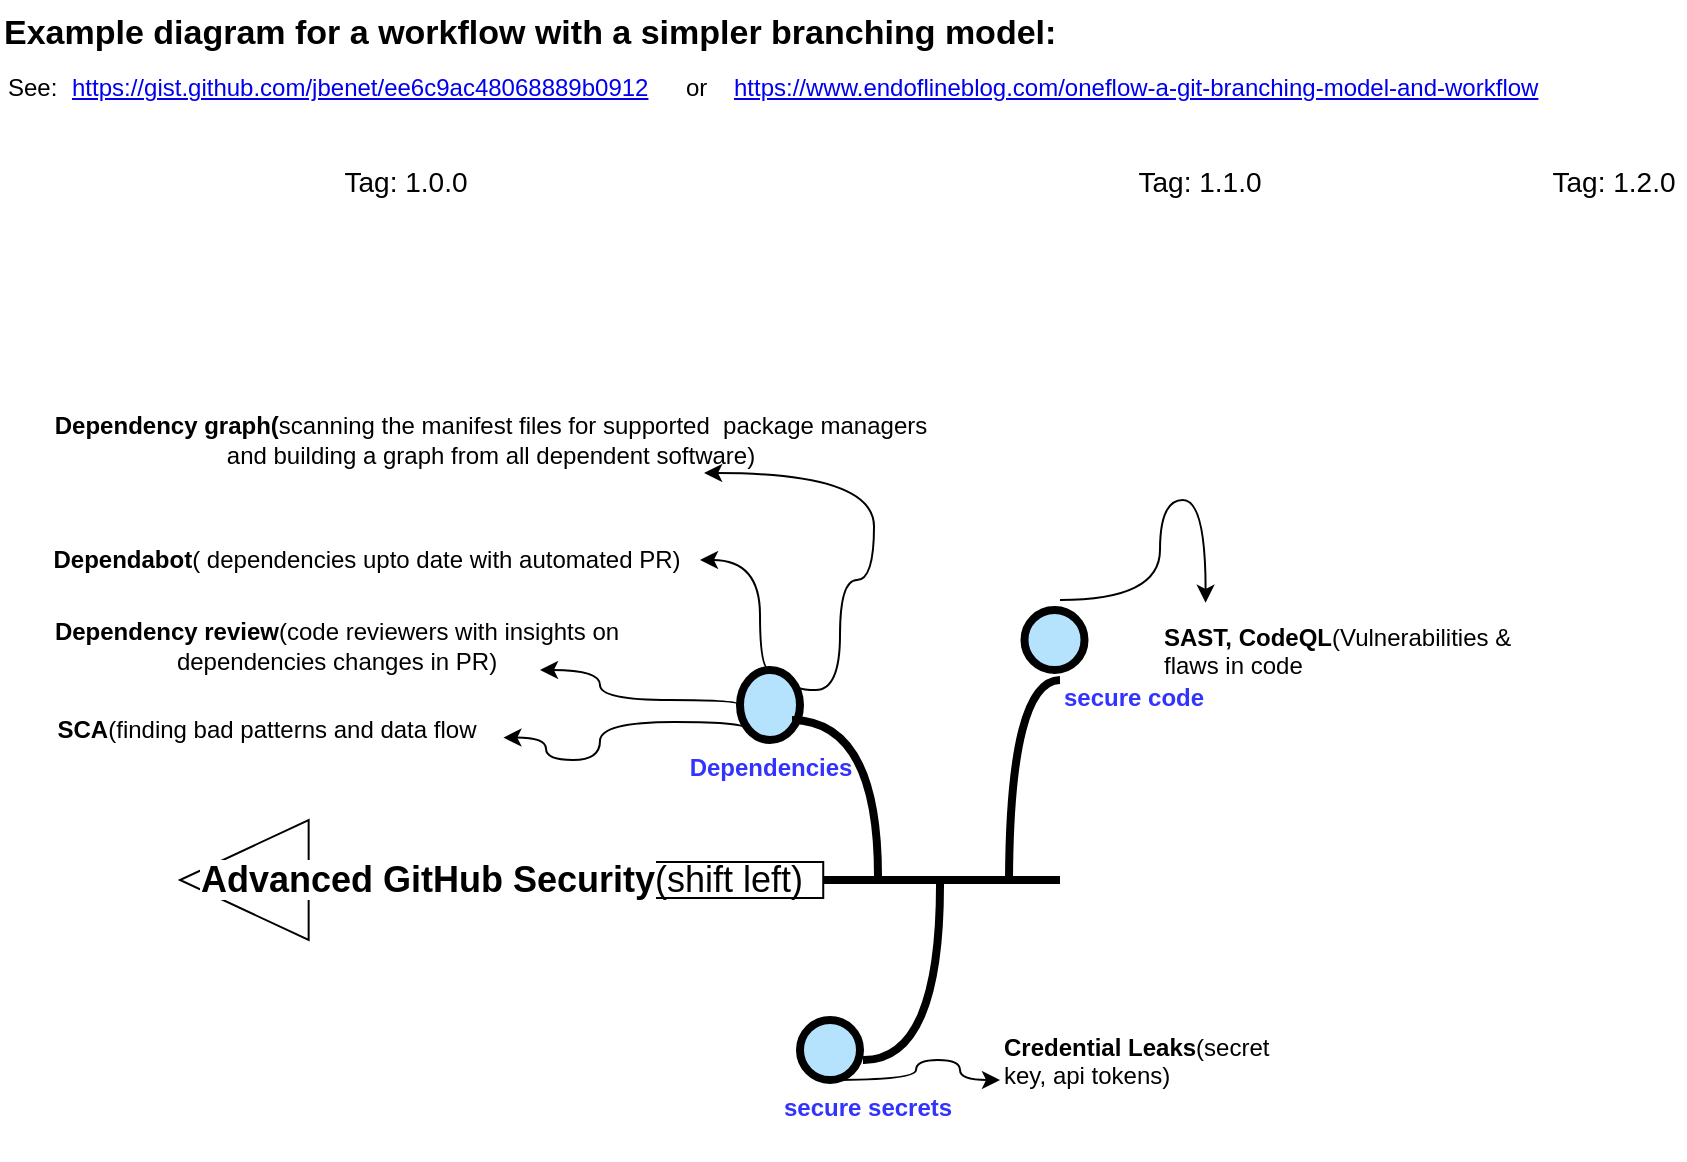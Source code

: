 <mxfile version="14.6.10" type="github">
  <diagram id="yPxyJZ8AM_hMuL3Unpa9" name="simple gitflow">
    <mxGraphModel dx="1028" dy="580" grid="1" gridSize="10" guides="1" tooltips="1" connect="1" arrows="1" fold="1" page="1" pageScale="1" pageWidth="1100" pageHeight="850" math="0" shadow="0">
      <root>
        <mxCell id="0" />
        <mxCell id="1" parent="0" />
        <UserObject label="Example diagram for a workflow with a simpler branching model:" link="https://nvie.com/posts/a-successful-git-branching-model/" id="9hBKPDzoitwpIBdzFDQ7-6">
          <mxCell style="text;whiteSpace=wrap;html=1;fontStyle=1;fontSize=17;" parent="1" vertex="1">
            <mxGeometry x="90" y="60" width="542.25" height="30" as="geometry" />
          </mxCell>
        </UserObject>
        <UserObject label="&lt;a href=&quot;https://gist.github.com/jbenet/ee6c9ac48068889b0912&quot;&gt;https://gist.github.com/jbenet/ee6c9ac48068889b0912&lt;/a&gt;" link="https://gist.github.com/jbenet/ee6c9ac48068889b0912" id="9hBKPDzoitwpIBdzFDQ7-8">
          <mxCell style="text;whiteSpace=wrap;html=1;" parent="1" vertex="1">
            <mxGeometry x="124.25" y="90" width="298" height="20" as="geometry" />
          </mxCell>
        </UserObject>
        <UserObject label="See:" link="https://nvie.com/posts/a-successful-git-branching-model/" id="9hBKPDzoitwpIBdzFDQ7-10">
          <mxCell style="text;whiteSpace=wrap;html=1;" parent="1" vertex="1">
            <mxGeometry x="91.5" y="90" width="32.75" height="20" as="geometry" />
          </mxCell>
        </UserObject>
        <mxCell id="9hBKPDzoitwpIBdzFDQ7-41" value="" style="edgeStyle=orthogonalEdgeStyle;curved=1;rounded=0;orthogonalLoop=1;jettySize=auto;html=1;endArrow=none;endFill=0;strokeWidth=4;fontFamily=Courier New;fontSize=16;" parent="1" target="9hBKPDzoitwpIBdzFDQ7-40" edge="1">
          <mxGeometry relative="1" as="geometry">
            <mxPoint x="594.5" y="180" as="sourcePoint" />
          </mxGeometry>
        </mxCell>
        <mxCell id="9hBKPDzoitwpIBdzFDQ7-56" value="" style="edgeStyle=orthogonalEdgeStyle;curved=1;rounded=0;orthogonalLoop=1;jettySize=auto;html=1;endArrow=none;endFill=0;strokeWidth=4;fontFamily=Courier New;fontSize=16;" parent="1" target="9hBKPDzoitwpIBdzFDQ7-55" edge="1">
          <mxGeometry relative="1" as="geometry">
            <mxPoint x="809" y="180" as="sourcePoint" />
          </mxGeometry>
        </mxCell>
        <mxCell id="9hBKPDzoitwpIBdzFDQ7-31" style="edgeStyle=orthogonalEdgeStyle;curved=1;rounded=0;html=1;exitX=1;exitY=0.5;exitPerimeter=0;entryX=0;entryY=0.5;entryPerimeter=0;endArrow=none;endFill=0;jettySize=auto;orthogonalLoop=1;strokeWidth=4;fontSize=15;" parent="1" target="9hBKPDzoitwpIBdzFDQ7-34" edge="1">
          <mxGeometry relative="1" as="geometry">
            <mxPoint x="449.5" y="260" as="sourcePoint" />
          </mxGeometry>
        </mxCell>
        <mxCell id="9hBKPDzoitwpIBdzFDQ7-39" value="Tag: 1.0.0" style="text;html=1;strokeColor=none;fillColor=none;align=center;verticalAlign=middle;whiteSpace=wrap;overflow=hidden;fontSize=14;" parent="1" vertex="1">
          <mxGeometry x="258.38" y="140" width="70" height="20" as="geometry" />
        </mxCell>
        <mxCell id="9hBKPDzoitwpIBdzFDQ7-44" value="Tag: 1.1.0" style="text;html=1;strokeColor=none;fillColor=none;align=center;verticalAlign=middle;whiteSpace=wrap;overflow=hidden;fontSize=14;" parent="1" vertex="1">
          <mxGeometry x="654.5" y="140" width="70" height="20" as="geometry" />
        </mxCell>
        <UserObject label="&lt;a href=&quot;https://www.endoflineblog.com/oneflow-a-git-branching-model-and-workflow&quot;&gt;https://www.endoflineblog.com/oneflow-a-git-branching-model-and-workflow&lt;/a&gt;" link="https://www.endoflineblog.com/oneflow-a-git-branching-model-and-workflow" id="9hBKPDzoitwpIBdzFDQ7-45">
          <mxCell style="text;whiteSpace=wrap;html=1;" parent="1" vertex="1">
            <mxGeometry x="454.5" y="90" width="413.75" height="20" as="geometry" />
          </mxCell>
        </UserObject>
        <UserObject label="or" link="https://nvie.com/posts/a-successful-git-branching-model/" id="9hBKPDzoitwpIBdzFDQ7-46">
          <mxCell style="text;whiteSpace=wrap;html=1;" parent="1" vertex="1">
            <mxGeometry x="430.62" y="90" width="11.63" height="20" as="geometry" />
          </mxCell>
        </UserObject>
        <mxCell id="9hBKPDzoitwpIBdzFDQ7-60" value="Tag: 1.2.0" style="text;html=1;strokeColor=none;fillColor=none;align=center;verticalAlign=middle;whiteSpace=wrap;overflow=hidden;fontSize=14;" parent="1" vertex="1">
          <mxGeometry x="862.25" y="140" width="70" height="20" as="geometry" />
        </mxCell>
        <mxCell id="KQM4Reizt8oM2KdJNRwN-6" value="&lt;b&gt;&lt;font color=&quot;#3333ff&quot;&gt;Dependencies&lt;/font&gt;&lt;/b&gt;" style="verticalLabelPosition=bottom;verticalAlign=top;html=1;strokeWidth=4;shape=mxgraph.flowchart.on-page_reference;plain-blue;gradientColor=none;fillColor=#B5E3Fe;strokeColor=#000000;" vertex="1" parent="1">
          <mxGeometry x="460" y="395" width="30" height="35" as="geometry" />
        </mxCell>
        <mxCell id="KQM4Reizt8oM2KdJNRwN-7" style="edgeStyle=orthogonalEdgeStyle;curved=1;rounded=0;html=1;exitX=1;exitY=0.5;exitPerimeter=0;entryX=0;entryY=0.5;entryPerimeter=0;endArrow=none;endFill=0;jettySize=auto;orthogonalLoop=1;strokeWidth=4;fontSize=15;" edge="1" parent="1">
          <mxGeometry relative="1" as="geometry">
            <mxPoint x="486" y="420" as="sourcePoint" />
            <mxPoint x="529" y="500" as="targetPoint" />
          </mxGeometry>
        </mxCell>
        <mxCell id="KQM4Reizt8oM2KdJNRwN-8" value="" style="verticalLabelPosition=bottom;verticalAlign=top;html=1;strokeWidth=4;shape=mxgraph.flowchart.on-page_reference;plain-blue;gradientColor=none;fillColor=#B5E3Fe;strokeColor=#000000;" vertex="1" parent="1">
          <mxGeometry x="490" y="570" width="30" height="30" as="geometry" />
        </mxCell>
        <mxCell id="KQM4Reizt8oM2KdJNRwN-9" style="edgeStyle=orthogonalEdgeStyle;curved=1;rounded=0;html=1;exitX=1;exitY=0.5;exitPerimeter=0;endArrow=none;endFill=0;jettySize=auto;orthogonalLoop=1;strokeWidth=4;fontSize=15;" edge="1" parent="1">
          <mxGeometry relative="1" as="geometry">
            <mxPoint x="521.5" y="590" as="sourcePoint" />
            <mxPoint x="560" y="500" as="targetPoint" />
          </mxGeometry>
        </mxCell>
        <mxCell id="KQM4Reizt8oM2KdJNRwN-10" value="" style="verticalLabelPosition=bottom;verticalAlign=top;html=1;strokeWidth=4;shape=mxgraph.flowchart.on-page_reference;plain-blue;gradientColor=none;fillColor=#B5E3Fe;strokeColor=#000000;" vertex="1" parent="1">
          <mxGeometry x="602.25" y="365" width="30" height="30" as="geometry" />
        </mxCell>
        <mxCell id="KQM4Reizt8oM2KdJNRwN-15" style="edgeStyle=orthogonalEdgeStyle;curved=1;rounded=0;html=1;entryX=0;entryY=0.5;entryPerimeter=0;endArrow=none;endFill=0;jettySize=auto;orthogonalLoop=1;strokeWidth=4;fontSize=15;" edge="1" parent="1">
          <mxGeometry relative="1" as="geometry">
            <mxPoint x="620" y="400" as="sourcePoint" />
            <mxPoint x="594.5" y="500" as="targetPoint" />
          </mxGeometry>
        </mxCell>
        <mxCell id="KQM4Reizt8oM2KdJNRwN-17" value="&lt;b&gt;&lt;font color=&quot;#3333ff&quot;&gt;secure code&lt;/font&gt;&lt;/b&gt;" style="text;whiteSpace=wrap;html=1;" vertex="1" parent="1">
          <mxGeometry x="620" y="395" width="90" height="30" as="geometry" />
        </mxCell>
        <mxCell id="KQM4Reizt8oM2KdJNRwN-19" value="&lt;b&gt;&lt;font color=&quot;#3333ff&quot;&gt;secure secrets&lt;/font&gt;&lt;/b&gt;" style="text;whiteSpace=wrap;html=1;" vertex="1" parent="1">
          <mxGeometry x="480" y="600" width="100" height="40" as="geometry" />
        </mxCell>
        <mxCell id="KQM4Reizt8oM2KdJNRwN-22" value="&lt;b&gt;SCA&lt;/b&gt;(finding bad patterns and data flow" style="text;html=1;align=center;verticalAlign=middle;resizable=0;points=[];autosize=1;strokeColor=none;" vertex="1" parent="1">
          <mxGeometry x="108.25" y="415" width="230" height="20" as="geometry" />
        </mxCell>
        <mxCell id="KQM4Reizt8oM2KdJNRwN-24" value="" style="curved=1;endArrow=classic;html=1;rounded=0;edgeStyle=orthogonalEdgeStyle;exitX=0.5;exitY=0;exitDx=0;exitDy=0;exitPerimeter=0;" edge="1" parent="1" source="KQM4Reizt8oM2KdJNRwN-6">
          <mxGeometry width="50" height="50" relative="1" as="geometry">
            <mxPoint x="470" y="390" as="sourcePoint" />
            <mxPoint x="440" y="340" as="targetPoint" />
            <Array as="points">
              <mxPoint x="470" y="395" />
              <mxPoint x="470" y="340" />
            </Array>
          </mxGeometry>
        </mxCell>
        <mxCell id="KQM4Reizt8oM2KdJNRwN-25" value="&lt;b&gt;Dependabot&lt;/b&gt;(&amp;nbsp;dependencies upto date with automated PR)" style="text;html=1;align=center;verticalAlign=middle;resizable=0;points=[];autosize=1;strokeColor=none;" vertex="1" parent="1">
          <mxGeometry x="108.25" y="330" width="330" height="20" as="geometry" />
        </mxCell>
        <mxCell id="KQM4Reizt8oM2KdJNRwN-26" value="" style="curved=1;endArrow=classic;html=1;rounded=0;edgeStyle=orthogonalEdgeStyle;exitX=0.145;exitY=0.855;exitDx=0;exitDy=0;exitPerimeter=0;entryX=1.015;entryY=0.69;entryDx=0;entryDy=0;entryPerimeter=0;" edge="1" parent="1" source="KQM4Reizt8oM2KdJNRwN-6" target="KQM4Reizt8oM2KdJNRwN-22">
          <mxGeometry width="50" height="50" relative="1" as="geometry">
            <mxPoint x="390" y="490" as="sourcePoint" />
            <mxPoint x="360" y="440" as="targetPoint" />
            <Array as="points">
              <mxPoint x="390" y="421" />
              <mxPoint x="390" y="440" />
              <mxPoint x="363" y="440" />
            </Array>
          </mxGeometry>
        </mxCell>
        <mxCell id="KQM4Reizt8oM2KdJNRwN-27" value="" style="curved=1;endArrow=classic;html=1;rounded=0;edgeStyle=orthogonalEdgeStyle;exitX=0;exitY=0.5;exitDx=0;exitDy=0;exitPerimeter=0;" edge="1" parent="1" source="KQM4Reizt8oM2KdJNRwN-6">
          <mxGeometry width="50" height="50" relative="1" as="geometry">
            <mxPoint x="390" y="445" as="sourcePoint" />
            <mxPoint x="360" y="395" as="targetPoint" />
            <Array as="points">
              <mxPoint x="390" y="410" />
              <mxPoint x="390" y="395" />
            </Array>
          </mxGeometry>
        </mxCell>
        <mxCell id="KQM4Reizt8oM2KdJNRwN-28" value="&lt;b&gt;Dependency review&lt;/b&gt;(code reviewers with insights on &lt;br&gt;dependencies changes in PR)" style="text;html=1;align=center;verticalAlign=middle;resizable=0;points=[];autosize=1;strokeColor=none;" vertex="1" parent="1">
          <mxGeometry x="108.25" y="367.5" width="300" height="30" as="geometry" />
        </mxCell>
        <mxCell id="KQM4Reizt8oM2KdJNRwN-32" value="&lt;b&gt;Dependency graph(&lt;/b&gt;&lt;span style=&quot;text-align: left&quot;&gt;scanning the manifest files for supported&amp;nbsp; package managers &lt;br&gt;and building a graph from all dependent software)&lt;/span&gt;" style="text;html=1;align=center;verticalAlign=middle;resizable=0;points=[];autosize=1;strokeColor=none;" vertex="1" parent="1">
          <mxGeometry x="109.5" y="265" width="450" height="30" as="geometry" />
        </mxCell>
        <mxCell id="KQM4Reizt8oM2KdJNRwN-37" value="" style="edgeStyle=orthogonalEdgeStyle;rounded=0;html=1;jettySize=auto;orthogonalLoop=1;plain-blue;endArrow=none;endFill=0;strokeWidth=4;strokeColor=#000000;startArrow=none;" edge="1" parent="1" source="KQM4Reizt8oM2KdJNRwN-44">
          <mxGeometry x="360" y="500" as="geometry">
            <mxPoint x="360" y="500" as="sourcePoint" />
            <mxPoint x="620" y="500" as="targetPoint" />
          </mxGeometry>
        </mxCell>
        <mxCell id="KQM4Reizt8oM2KdJNRwN-39" value="" style="curved=1;endArrow=classic;html=1;rounded=0;edgeStyle=orthogonalEdgeStyle;exitX=0.855;exitY=0.145;exitDx=0;exitDy=0;exitPerimeter=0;entryX=0.739;entryY=1.05;entryDx=0;entryDy=0;entryPerimeter=0;" edge="1" parent="1" source="KQM4Reizt8oM2KdJNRwN-6" target="KQM4Reizt8oM2KdJNRwN-32">
          <mxGeometry width="50" height="50" relative="1" as="geometry">
            <mxPoint x="515" y="405" as="sourcePoint" />
            <mxPoint x="480" y="350" as="targetPoint" />
            <Array as="points">
              <mxPoint x="486" y="405" />
              <mxPoint x="510" y="405" />
              <mxPoint x="510" y="350" />
              <mxPoint x="527" y="350" />
            </Array>
          </mxGeometry>
        </mxCell>
        <mxCell id="KQM4Reizt8oM2KdJNRwN-40" value="&lt;b&gt;Credential Leaks&lt;/b&gt;(secret key, api tokens)" style="text;whiteSpace=wrap;html=1;" vertex="1" parent="1">
          <mxGeometry x="590" y="570" width="140" height="40" as="geometry" />
        </mxCell>
        <mxCell id="KQM4Reizt8oM2KdJNRwN-41" value="" style="curved=1;endArrow=classic;html=1;rounded=0;edgeStyle=orthogonalEdgeStyle;entryX=0;entryY=0.75;entryDx=0;entryDy=0;exitX=0.25;exitY=0;exitDx=0;exitDy=0;" edge="1" parent="1" source="KQM4Reizt8oM2KdJNRwN-19" target="KQM4Reizt8oM2KdJNRwN-40">
          <mxGeometry width="50" height="50" relative="1" as="geometry">
            <mxPoint x="512.5" y="660" as="sourcePoint" />
            <mxPoint x="547.5" y="715" as="targetPoint" />
            <Array as="points">
              <mxPoint x="548" y="600" />
              <mxPoint x="548" y="590" />
              <mxPoint x="570" y="590" />
              <mxPoint x="570" y="600" />
            </Array>
          </mxGeometry>
        </mxCell>
        <mxCell id="KQM4Reizt8oM2KdJNRwN-42" value="&lt;b&gt;SAST, CodeQL&lt;/b&gt;(Vulnerabilities &amp;amp; flaws in code" style="text;whiteSpace=wrap;html=1;" vertex="1" parent="1">
          <mxGeometry x="670" y="365" width="200" height="35" as="geometry" />
        </mxCell>
        <mxCell id="KQM4Reizt8oM2KdJNRwN-44" value="&lt;span style=&quot;font-weight: 700 ; background-color: rgb(255 , 255 , 255)&quot;&gt;Advanced GitHub Security&lt;/span&gt;(shift left)" style="shape=singleArrow;direction=west;whiteSpace=wrap;html=1;fontSize=18;" vertex="1" parent="1">
          <mxGeometry x="180" y="470" width="321.62" height="60" as="geometry" />
        </mxCell>
        <mxCell id="KQM4Reizt8oM2KdJNRwN-49" value="" style="curved=1;endArrow=classic;html=1;rounded=0;edgeStyle=orthogonalEdgeStyle;fontSize=18;entryX=0.114;entryY=-0.103;entryDx=0;entryDy=0;entryPerimeter=0;" edge="1" parent="1" target="KQM4Reizt8oM2KdJNRwN-42">
          <mxGeometry width="50" height="50" relative="1" as="geometry">
            <mxPoint x="620" y="360" as="sourcePoint" />
            <mxPoint x="670" y="310" as="targetPoint" />
            <Array as="points">
              <mxPoint x="670" y="360" />
              <mxPoint x="670" y="310" />
              <mxPoint x="693" y="310" />
            </Array>
          </mxGeometry>
        </mxCell>
      </root>
    </mxGraphModel>
  </diagram>
</mxfile>
